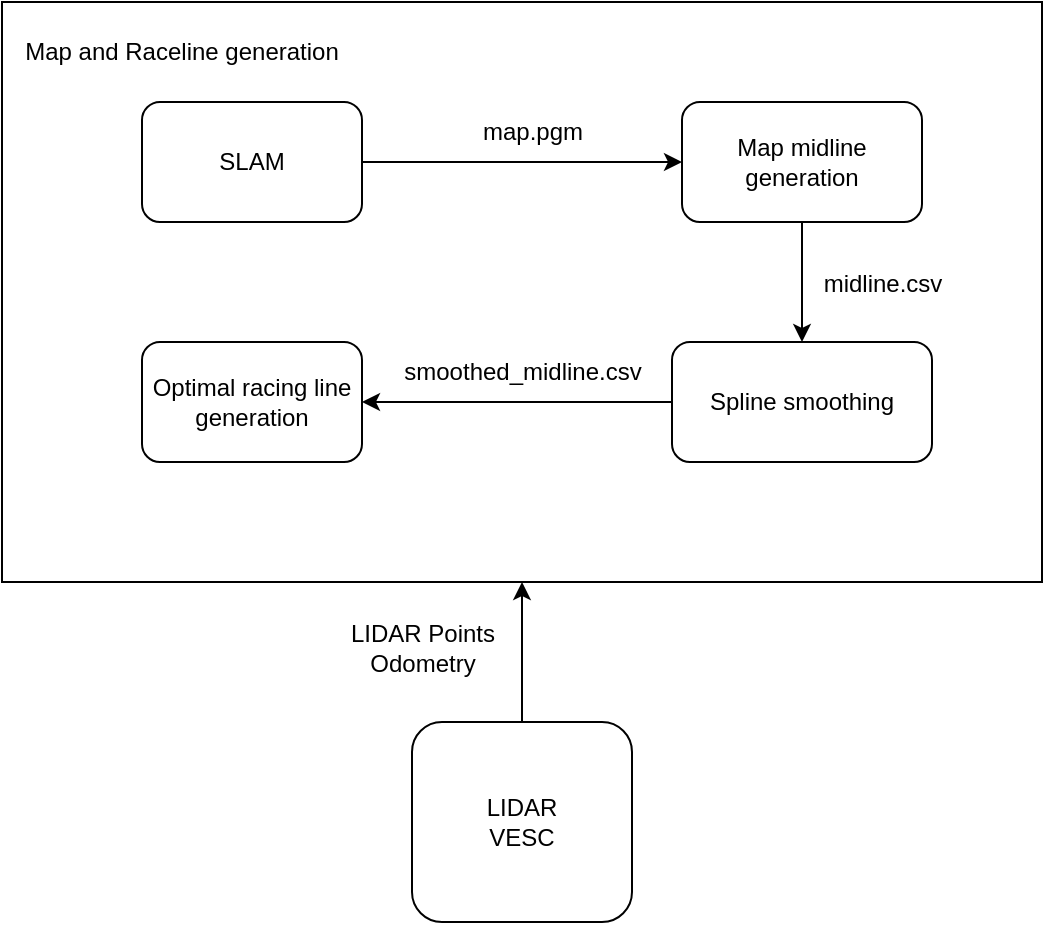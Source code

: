 <mxfile version="28.0.6">
  <diagram name="Page-1" id="QFhNQCTmrUCvf9Rlz2jg">
    <mxGraphModel dx="1737" dy="892" grid="1" gridSize="10" guides="1" tooltips="1" connect="1" arrows="1" fold="1" page="1" pageScale="1" pageWidth="850" pageHeight="1100" math="0" shadow="0">
      <root>
        <mxCell id="0" />
        <mxCell id="1" parent="0" />
        <mxCell id="E_VL5WbvbWzcL5I80N5O-26" value="" style="rounded=0;whiteSpace=wrap;html=1;" vertex="1" parent="1">
          <mxGeometry x="10" y="80" width="520" height="290" as="geometry" />
        </mxCell>
        <mxCell id="E_VL5WbvbWzcL5I80N5O-9" style="edgeStyle=orthogonalEdgeStyle;rounded=0;orthogonalLoop=1;jettySize=auto;html=1;entryX=0;entryY=0.5;entryDx=0;entryDy=0;" edge="1" parent="1" source="E_VL5WbvbWzcL5I80N5O-10" target="E_VL5WbvbWzcL5I80N5O-12">
          <mxGeometry relative="1" as="geometry" />
        </mxCell>
        <mxCell id="E_VL5WbvbWzcL5I80N5O-10" value="SLAM" style="rounded=1;whiteSpace=wrap;html=1;" vertex="1" parent="1">
          <mxGeometry x="80" y="130" width="110" height="60" as="geometry" />
        </mxCell>
        <mxCell id="E_VL5WbvbWzcL5I80N5O-22" style="edgeStyle=orthogonalEdgeStyle;rounded=0;orthogonalLoop=1;jettySize=auto;html=1;" edge="1" parent="1" source="E_VL5WbvbWzcL5I80N5O-12" target="E_VL5WbvbWzcL5I80N5O-14">
          <mxGeometry relative="1" as="geometry" />
        </mxCell>
        <mxCell id="E_VL5WbvbWzcL5I80N5O-12" value="Map midline generation" style="rounded=1;whiteSpace=wrap;html=1;" vertex="1" parent="1">
          <mxGeometry x="350" y="130" width="120" height="60" as="geometry" />
        </mxCell>
        <mxCell id="E_VL5WbvbWzcL5I80N5O-23" style="edgeStyle=orthogonalEdgeStyle;rounded=0;orthogonalLoop=1;jettySize=auto;html=1;" edge="1" parent="1" source="E_VL5WbvbWzcL5I80N5O-14" target="E_VL5WbvbWzcL5I80N5O-16">
          <mxGeometry relative="1" as="geometry" />
        </mxCell>
        <mxCell id="E_VL5WbvbWzcL5I80N5O-14" value="Spline smoothing" style="rounded=1;whiteSpace=wrap;html=1;" vertex="1" parent="1">
          <mxGeometry x="345" y="250" width="130" height="60" as="geometry" />
        </mxCell>
        <mxCell id="E_VL5WbvbWzcL5I80N5O-16" value="Optimal racing line generation" style="rounded=1;whiteSpace=wrap;html=1;" vertex="1" parent="1">
          <mxGeometry x="80" y="250" width="110" height="60" as="geometry" />
        </mxCell>
        <mxCell id="E_VL5WbvbWzcL5I80N5O-18" value="map.pgm" style="text;html=1;align=center;verticalAlign=middle;resizable=0;points=[];autosize=1;strokeColor=none;fillColor=none;" vertex="1" parent="1">
          <mxGeometry x="240" y="130" width="70" height="30" as="geometry" />
        </mxCell>
        <mxCell id="E_VL5WbvbWzcL5I80N5O-19" value="midline.csv" style="text;html=1;align=center;verticalAlign=middle;resizable=0;points=[];autosize=1;strokeColor=none;fillColor=none;" vertex="1" parent="1">
          <mxGeometry x="410" y="206" width="80" height="30" as="geometry" />
        </mxCell>
        <mxCell id="E_VL5WbvbWzcL5I80N5O-20" value="&lt;div&gt;smoothed_midline.csv&lt;/div&gt;" style="text;html=1;align=center;verticalAlign=middle;resizable=0;points=[];autosize=1;strokeColor=none;fillColor=none;" vertex="1" parent="1">
          <mxGeometry x="200" y="250" width="140" height="30" as="geometry" />
        </mxCell>
        <mxCell id="E_VL5WbvbWzcL5I80N5O-29" style="edgeStyle=orthogonalEdgeStyle;rounded=0;orthogonalLoop=1;jettySize=auto;html=1;" edge="1" parent="1" source="E_VL5WbvbWzcL5I80N5O-25" target="E_VL5WbvbWzcL5I80N5O-26">
          <mxGeometry relative="1" as="geometry" />
        </mxCell>
        <mxCell id="E_VL5WbvbWzcL5I80N5O-25" value="&lt;div&gt;LIDAR&lt;/div&gt;&lt;div&gt;VESC&lt;/div&gt;" style="rounded=1;whiteSpace=wrap;html=1;" vertex="1" parent="1">
          <mxGeometry x="215" y="440" width="110" height="100" as="geometry" />
        </mxCell>
        <mxCell id="E_VL5WbvbWzcL5I80N5O-27" value="Map and Raceline generation" style="text;html=1;align=center;verticalAlign=middle;whiteSpace=wrap;rounded=0;" vertex="1" parent="1">
          <mxGeometry x="20" y="90" width="160" height="30" as="geometry" />
        </mxCell>
        <mxCell id="E_VL5WbvbWzcL5I80N5O-30" value="LIDAR Points&lt;br&gt;Odometry" style="text;html=1;align=center;verticalAlign=middle;resizable=0;points=[];autosize=1;strokeColor=none;fillColor=none;" vertex="1" parent="1">
          <mxGeometry x="170" y="383" width="100" height="40" as="geometry" />
        </mxCell>
      </root>
    </mxGraphModel>
  </diagram>
</mxfile>
